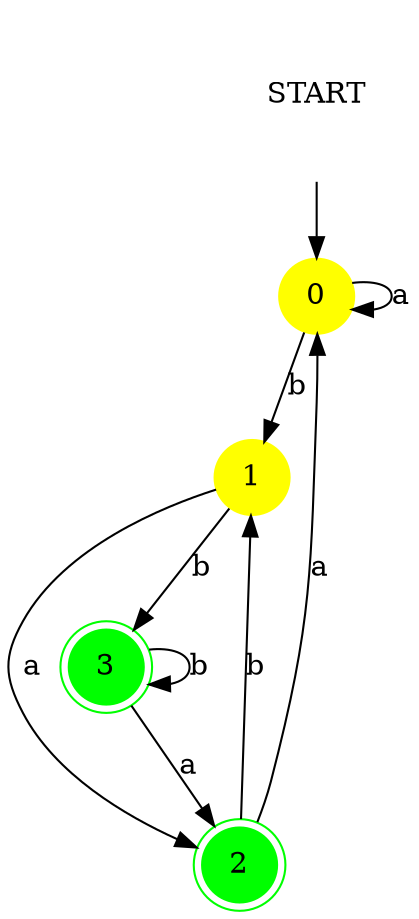 digraph "DFA:((a|b)*.b.(a|b)).#" {
	layout=dot
	START [color=white shape=circle style=filled]
	0 [color=yellow shape=circle style=filled]
	START -> 0
	0 [color=yellow shape=circle style=filled]
	0 -> 0 [label=a]
	1 [color=yellow shape=circle style=filled]
	0 -> 1 [label=b]
	2 [color=green shape=doublecircle style=filled]
	1 -> 2 [label=a]
	3 [color=green shape=doublecircle style=filled]
	1 -> 3 [label=b]
	0 [color=yellow shape=circle style=filled]
	2 -> 0 [label=a]
	1 [color=yellow shape=circle style=filled]
	2 -> 1 [label=b]
	2 [color=green shape=doublecircle style=filled]
	3 -> 2 [label=a]
	3 [color=green shape=doublecircle style=filled]
	3 -> 3 [label=b]
}
